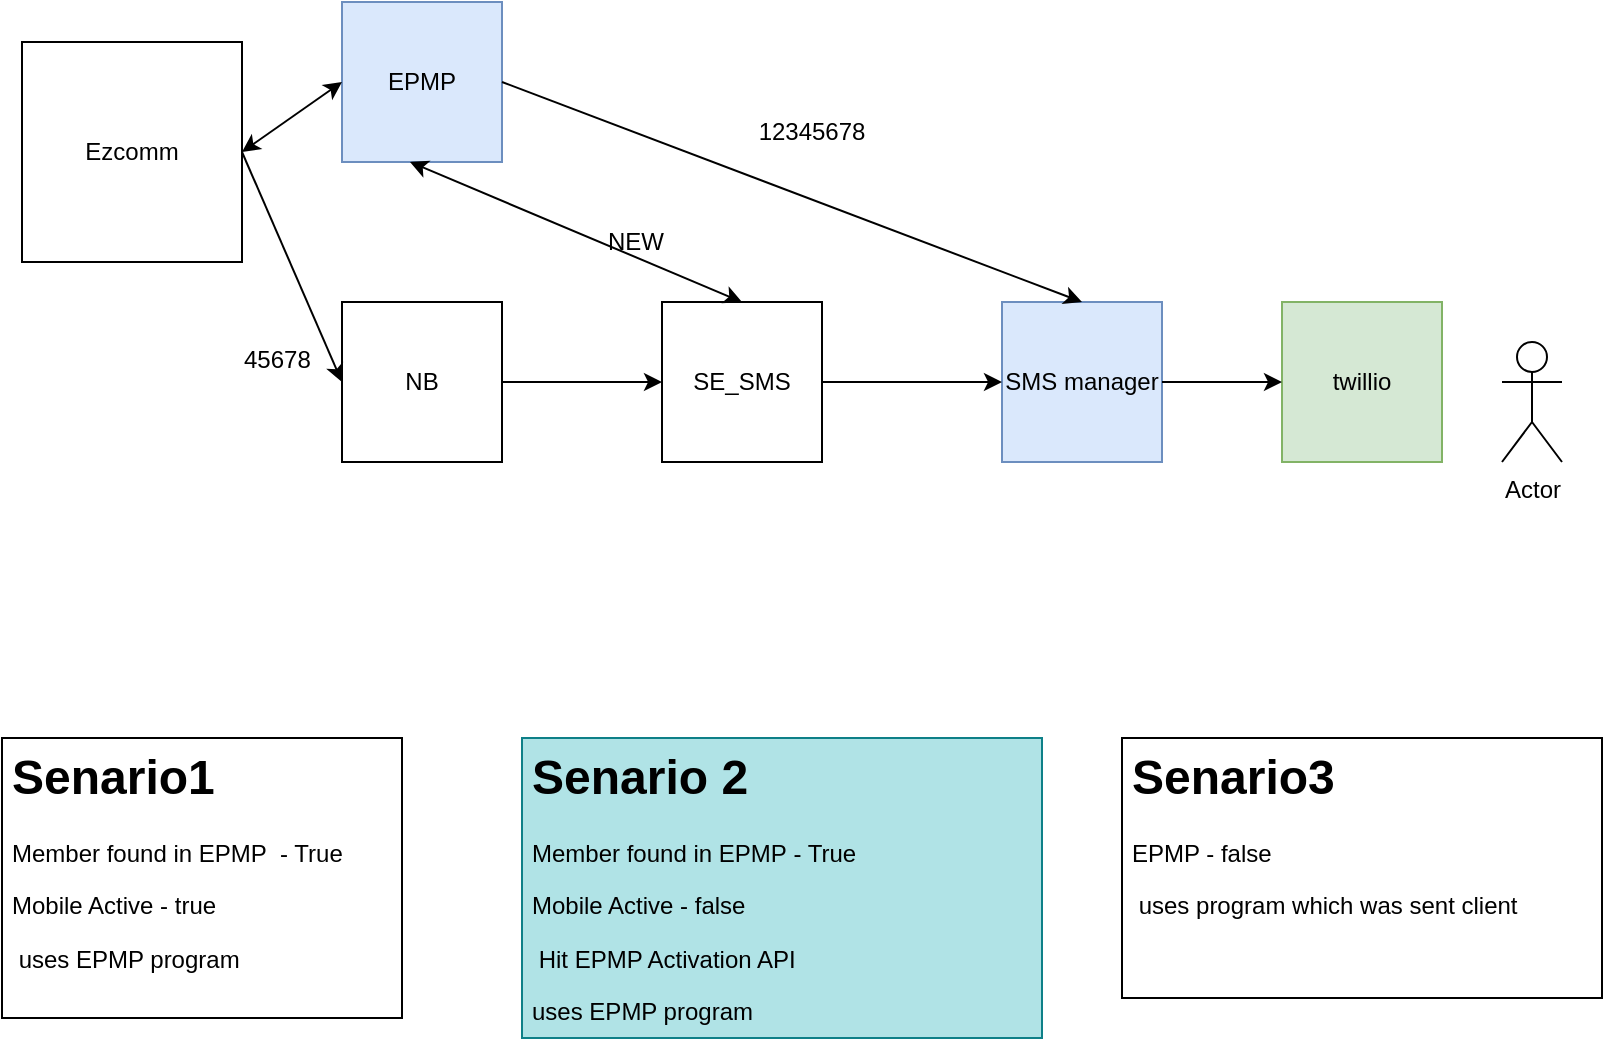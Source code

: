 <mxfile pages="1" version="11.2.8" type="github"><diagram id="87q_zdA-gSNvLRAOuRgb" name="Page-1"><mxGraphModel dx="1186" dy="693" grid="1" gridSize="10" guides="1" tooltips="1" connect="1" arrows="1" fold="1" page="1" pageScale="1" pageWidth="850" pageHeight="1100" math="0" shadow="0"><root><mxCell id="0"/><mxCell id="1" parent="0"/><mxCell id="HukR7x89xsLab6DAQ3xz-1" value="EPMP" style="whiteSpace=wrap;html=1;aspect=fixed;fillColor=#dae8fc;strokeColor=#6c8ebf;" parent="1" vertex="1"><mxGeometry x="210" y="210" width="80" height="80" as="geometry"/></mxCell><mxCell id="HukR7x89xsLab6DAQ3xz-2" value="NB" style="whiteSpace=wrap;html=1;aspect=fixed;" parent="1" vertex="1"><mxGeometry x="210" y="360" width="80" height="80" as="geometry"/></mxCell><mxCell id="HukR7x89xsLab6DAQ3xz-3" value="SE_SMS" style="whiteSpace=wrap;html=1;aspect=fixed;" parent="1" vertex="1"><mxGeometry x="370" y="360" width="80" height="80" as="geometry"/></mxCell><mxCell id="HukR7x89xsLab6DAQ3xz-4" value="SMS manager" style="whiteSpace=wrap;html=1;aspect=fixed;fillColor=#dae8fc;strokeColor=#6c8ebf;" parent="1" vertex="1"><mxGeometry x="540" y="360" width="80" height="80" as="geometry"/></mxCell><mxCell id="HukR7x89xsLab6DAQ3xz-5" value="twillio" style="whiteSpace=wrap;html=1;aspect=fixed;fillColor=#d5e8d4;strokeColor=#82b366;" parent="1" vertex="1"><mxGeometry x="680" y="360" width="80" height="80" as="geometry"/></mxCell><mxCell id="HukR7x89xsLab6DAQ3xz-6" value="Ezcomm" style="whiteSpace=wrap;html=1;aspect=fixed;" parent="1" vertex="1"><mxGeometry x="50" y="230" width="110" height="110" as="geometry"/></mxCell><mxCell id="HukR7x89xsLab6DAQ3xz-7" value="" style="endArrow=classic;startArrow=classic;html=1;entryX=0;entryY=0.5;entryDx=0;entryDy=0;exitX=1;exitY=0.5;exitDx=0;exitDy=0;" parent="1" source="HukR7x89xsLab6DAQ3xz-6" target="HukR7x89xsLab6DAQ3xz-1" edge="1"><mxGeometry width="50" height="50" relative="1" as="geometry"><mxPoint x="50" y="510" as="sourcePoint"/><mxPoint x="100" y="460" as="targetPoint"/></mxGeometry></mxCell><mxCell id="HukR7x89xsLab6DAQ3xz-8" value="" style="endArrow=classic;html=1;exitX=1;exitY=0.5;exitDx=0;exitDy=0;entryX=0;entryY=0.5;entryDx=0;entryDy=0;" parent="1" source="HukR7x89xsLab6DAQ3xz-6" target="HukR7x89xsLab6DAQ3xz-2" edge="1"><mxGeometry width="50" height="50" relative="1" as="geometry"><mxPoint x="50" y="510" as="sourcePoint"/><mxPoint x="100" y="460" as="targetPoint"/></mxGeometry></mxCell><mxCell id="HukR7x89xsLab6DAQ3xz-9" value="" style="endArrow=classic;html=1;exitX=1;exitY=0.5;exitDx=0;exitDy=0;entryX=0;entryY=0.5;entryDx=0;entryDy=0;" parent="1" source="HukR7x89xsLab6DAQ3xz-2" target="HukR7x89xsLab6DAQ3xz-3" edge="1"><mxGeometry width="50" height="50" relative="1" as="geometry"><mxPoint x="50" y="510" as="sourcePoint"/><mxPoint x="100" y="460" as="targetPoint"/></mxGeometry></mxCell><mxCell id="HukR7x89xsLab6DAQ3xz-10" value="" style="endArrow=classic;html=1;exitX=1;exitY=0.5;exitDx=0;exitDy=0;entryX=0;entryY=0.5;entryDx=0;entryDy=0;" parent="1" source="HukR7x89xsLab6DAQ3xz-3" target="HukR7x89xsLab6DAQ3xz-4" edge="1"><mxGeometry width="50" height="50" relative="1" as="geometry"><mxPoint x="50" y="510" as="sourcePoint"/><mxPoint x="100" y="460" as="targetPoint"/></mxGeometry></mxCell><mxCell id="HukR7x89xsLab6DAQ3xz-11" value="" style="endArrow=classic;html=1;exitX=1;exitY=0.5;exitDx=0;exitDy=0;entryX=0;entryY=0.5;entryDx=0;entryDy=0;" parent="1" source="HukR7x89xsLab6DAQ3xz-4" target="HukR7x89xsLab6DAQ3xz-5" edge="1"><mxGeometry width="50" height="50" relative="1" as="geometry"><mxPoint x="50" y="510" as="sourcePoint"/><mxPoint x="100" y="460" as="targetPoint"/></mxGeometry></mxCell><mxCell id="HukR7x89xsLab6DAQ3xz-12" value="" style="endArrow=classic;html=1;exitX=1;exitY=0.5;exitDx=0;exitDy=0;entryX=0.5;entryY=0;entryDx=0;entryDy=0;" parent="1" source="HukR7x89xsLab6DAQ3xz-1" target="HukR7x89xsLab6DAQ3xz-4" edge="1"><mxGeometry width="50" height="50" relative="1" as="geometry"><mxPoint x="50" y="510" as="sourcePoint"/><mxPoint x="100" y="460" as="targetPoint"/></mxGeometry></mxCell><mxCell id="HukR7x89xsLab6DAQ3xz-13" value="Actor" style="shape=umlActor;verticalLabelPosition=bottom;labelBackgroundColor=#ffffff;verticalAlign=top;html=1;outlineConnect=0;" parent="1" vertex="1"><mxGeometry x="790" y="380" width="30" height="60" as="geometry"/></mxCell><mxCell id="HukR7x89xsLab6DAQ3xz-14" value="12345678" style="text;html=1;strokeColor=none;fillColor=none;align=center;verticalAlign=middle;whiteSpace=wrap;rounded=0;" parent="1" vertex="1"><mxGeometry x="425" y="265" width="40" height="20" as="geometry"/></mxCell><mxCell id="HukR7x89xsLab6DAQ3xz-15" value="45678" style="text;html=1;resizable=0;points=[];autosize=1;align=left;verticalAlign=top;spacingTop=-4;" parent="1" vertex="1"><mxGeometry x="159" y="379" width="50" height="20" as="geometry"/></mxCell><mxCell id="HukR7x89xsLab6DAQ3xz-16" value="" style="endArrow=classic;startArrow=classic;html=1;entryX=0.5;entryY=0;entryDx=0;entryDy=0;exitX=0.425;exitY=1;exitDx=0;exitDy=0;exitPerimeter=0;" parent="1" source="HukR7x89xsLab6DAQ3xz-1" target="HukR7x89xsLab6DAQ3xz-3" edge="1"><mxGeometry width="50" height="50" relative="1" as="geometry"><mxPoint x="50" y="530" as="sourcePoint"/><mxPoint x="100" y="480" as="targetPoint"/></mxGeometry></mxCell><mxCell id="HukR7x89xsLab6DAQ3xz-17" value="NEW" style="text;html=1;resizable=0;points=[];autosize=1;align=left;verticalAlign=top;spacingTop=-4;" parent="1" vertex="1"><mxGeometry x="341" y="320" width="40" height="20" as="geometry"/></mxCell><mxCell id="HukR7x89xsLab6DAQ3xz-18" value="&lt;h1&gt;Senario1&amp;nbsp;&lt;/h1&gt;&lt;p&gt;Member found in EPMP&amp;nbsp; - True&amp;nbsp;&lt;/p&gt;&lt;p&gt;Mobile Active - true&amp;nbsp;&lt;/p&gt;&lt;p&gt;&amp;nbsp;uses EPMP program&amp;nbsp;&lt;/p&gt;" style="text;html=1;strokeColor=#000000;fillColor=none;spacing=5;spacingTop=-20;whiteSpace=wrap;overflow=hidden;rounded=0;" parent="1" vertex="1"><mxGeometry x="40" y="578" width="200" height="140" as="geometry"/></mxCell><mxCell id="HukR7x89xsLab6DAQ3xz-19" value="&lt;h1&gt;Senario 2&amp;nbsp;&lt;/h1&gt;Member found in EPMP&amp;nbsp;&lt;span&gt;- True&amp;nbsp;&lt;/span&gt;&lt;br&gt;&lt;p&gt;Mobile Active - false&amp;nbsp;&amp;nbsp;&lt;/p&gt;&lt;p&gt;&amp;nbsp;Hit EPMP Activation API&lt;/p&gt;&lt;p&gt;uses EPMP program&amp;nbsp;&lt;/p&gt;" style="text;html=1;strokeColor=#0e8088;fillColor=#b0e3e6;spacing=5;spacingTop=-20;whiteSpace=wrap;overflow=hidden;rounded=0;" parent="1" vertex="1"><mxGeometry x="300" y="578" width="260" height="150" as="geometry"/></mxCell><mxCell id="HukR7x89xsLab6DAQ3xz-20" value="&lt;h1&gt;Senario3&amp;nbsp;&lt;/h1&gt;&lt;p&gt;EPMP - false&amp;nbsp;&lt;span&gt;&amp;nbsp;&lt;/span&gt;&lt;/p&gt;&lt;p&gt;&amp;nbsp;uses program which was sent client&amp;nbsp;&lt;/p&gt;" style="text;html=1;strokeColor=#000000;fillColor=none;spacing=5;spacingTop=-20;whiteSpace=wrap;overflow=hidden;rounded=0;" parent="1" vertex="1"><mxGeometry x="600" y="578" width="240" height="130" as="geometry"/></mxCell></root></mxGraphModel></diagram></mxfile>
